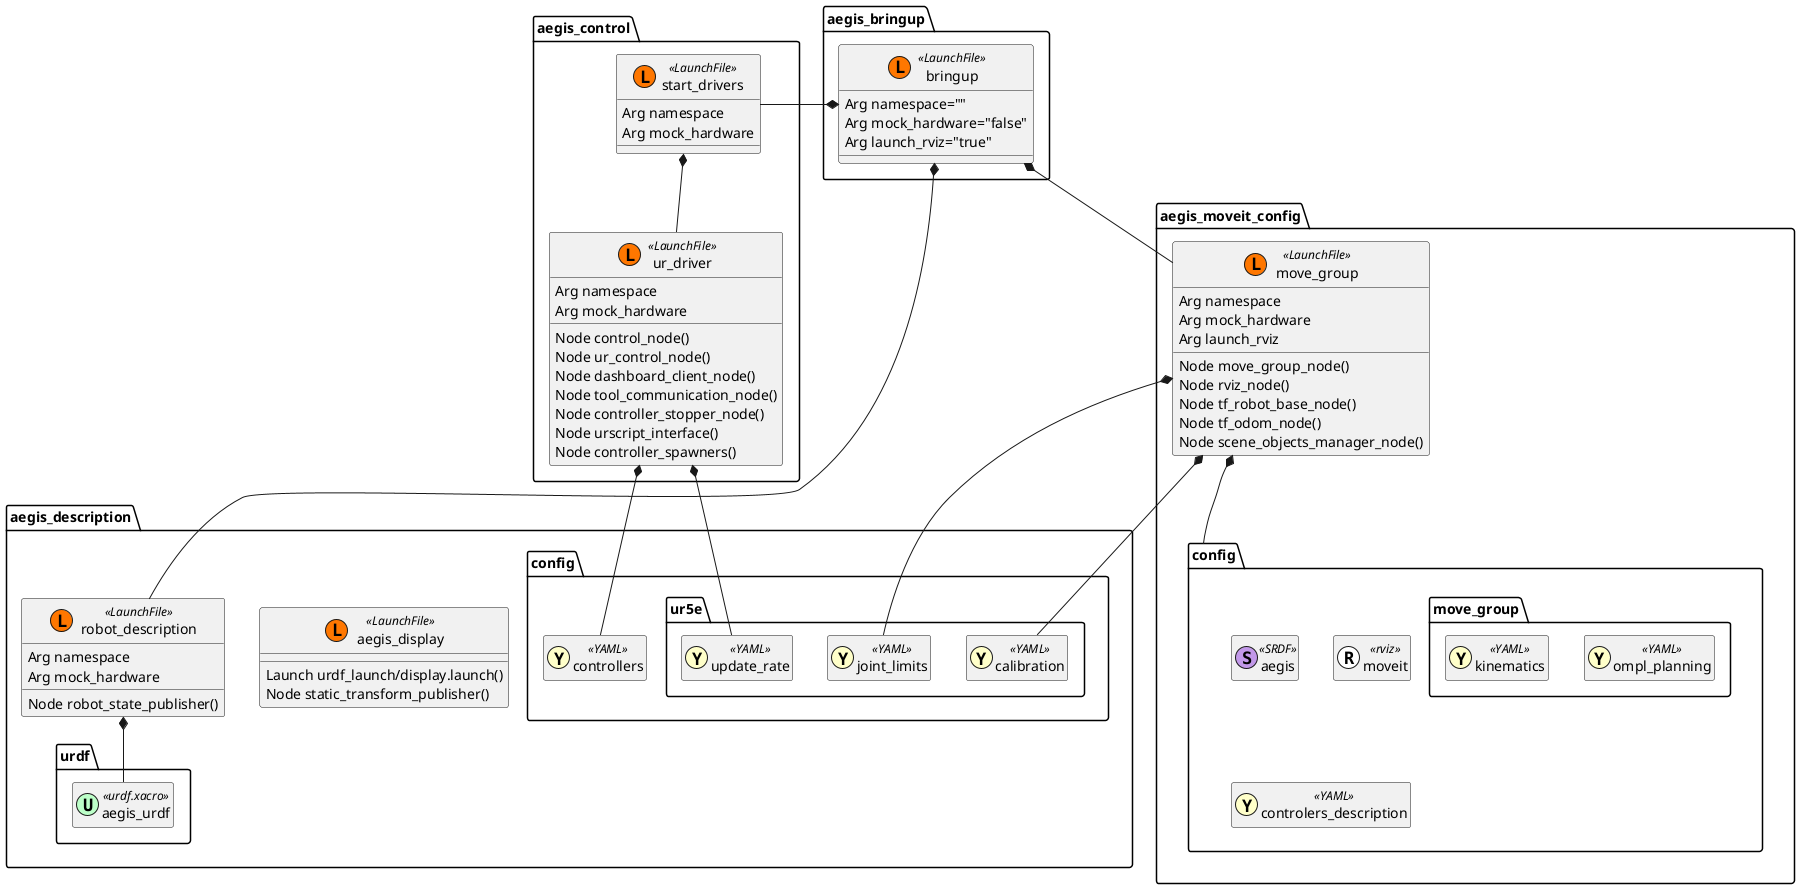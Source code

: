 @startuml Launch Files

package aegis_bringup {
    class bringup << (L,#FF7700) LaunchFile >> {
        Arg namespace=""
        Arg mock_hardware="false"
        Arg launch_rviz="true"
    }
}

package aegis_control {
    class start_drivers << (L,#FF7700) LaunchFile >> {
        Arg namespace
        Arg mock_hardware
    }
    class ur_driver << (L,#FF7700) LaunchFile >> {
        Arg namespace
        Arg mock_hardware
        Node control_node()
        Node ur_control_node()
        Node dashboard_client_node()
        Node tool_communication_node()
        Node controller_stopper_node()
        Node urscript_interface()
        Node controller_spawners()
    }

}

package aegis_description {
    class aegis_display << (L,#FF7700) LaunchFile >> {
        Launch urdf_launch/display.launch()
        Node static_transform_publisher()
    }

    class robot_description << (L,#FF7700) LaunchFile >> {
        Arg namespace
        Arg mock_hardware
        Node robot_state_publisher()
    }

    package config {
        class controllers << (Y,#ffffc9) YAML >> {}
        package ur5e {
            class calibration << (Y,#ffffc9) YAML >> {}
            class joint_limits << (Y,#ffffc9) YAML >> {}
            class update_rate << (Y,#ffffc9) YAML >> {}
        }
    }

    package urdf {
        class aegis_urdf << (U,#bcffc8) urdf.xacro >> {}
    }
}

package aegis_moveit_config {
    class move_group << (L,#FF7700) LaunchFile >> {
        Arg namespace
        Arg mock_hardware
        Arg launch_rviz
        Node move_group_node()
        Node rviz_node()
        Node tf_robot_base_node()
        Node tf_odom_node()
        Node scene_objects_manager_node()
    }
    package config {
        class aegis << (S,#c298e9) SRDF >> {}
        package move_group {
            class ompl_planning << (Y,#ffffc9) YAML >> {}
            class kinematics << (Y,#ffffc9) YAML >> {}
        }
        class moveit << (R,#ffffff) rviz >> {}
        class controlers_description << (Y,#ffffc9) YAML >> {}
    }
}


aegis_bringup.bringup *-left- aegis_control.start_drivers
aegis_bringup.bringup *-- aegis_moveit_config.move_group
aegis_bringup.bringup *-- aegis_description.robot_description
aegis_description.robot_description *-- aegis_description.urdf.aegis_urdf

aegis_control.start_drivers *-- aegis_control.ur_driver
aegis_control.ur_driver *-- aegis_description.config.ur5e.update_rate
aegis_control.ur_driver *-- aegis_description.config.controllers

aegis_moveit_config.move_group *-- aegis_moveit_config.config
aegis_moveit_config.move_group *-- aegis_description.config.ur5e.joint_limits
aegis_moveit_config.move_group *-- aegis_description.config.ur5e.calibration

skinparam classAttributeIconSize 0
hide << YAML >> members
hide << urdf.xacro >> members
hide << SRDF >> members
hide << rviz >> members
@enduml
